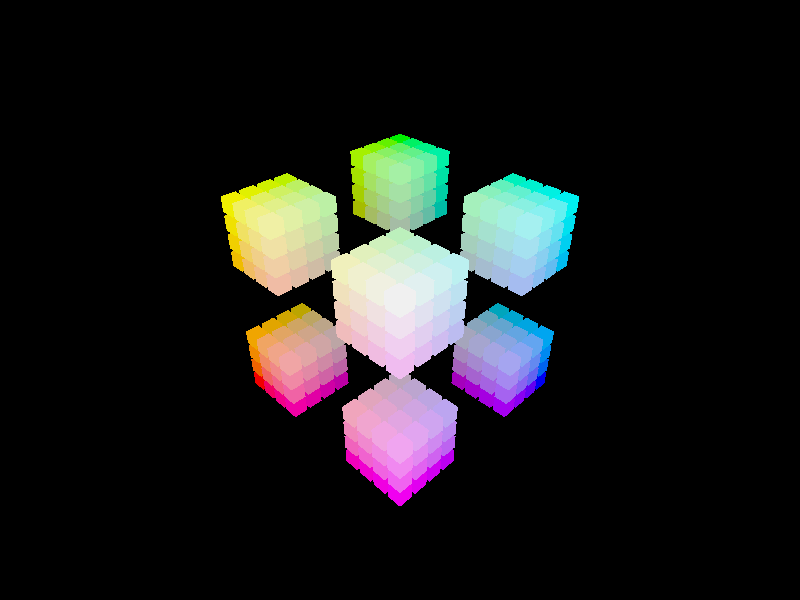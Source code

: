 #include "colors.inc"

#declare NodeFactor = 0.5;
#declare VoxelFactor = 0.8;
#declare Nx = 32;
#declare Ny = 32;
#declare Nz = 32;
#declare Px = 8;
#declare Py = 8;
#declare Pz = 8;

#declare NPx = Nx/Px;
#declare NPy = Ny/Py;
#declare NPz = Nz/Pz;
// X, Y, Z coordinates of current voxel (integer)
// Nx, Ny, Nz mesh dimensions (for FFT)
// Px, Py, Pz processor mesh dimensions
// Ox, Oy, Oz location of origin of volume decomposition model
// Dx, Dy, Dz location of origin of FFTZ decomposition model
// Delta interpolation variable (to take value from clock variable)
#macro Vol2FFTZ(X, Y, Z, Ox, Oy, Oz, Dx, Dy, Dz, Delta)
  #local Psx = floor(X/NPx);
  #local Psy = floor(Y/NPy);
  #local Psz = floor(Z/NPz);

  #local dx = mod(X, NPx);
  #local dy = mod(Y, NPy);
  #local dz = mod(Z, NPz);
  #local Pdx = floor(X/NPx);
  #local Pdy = floor(Y/NPy);
  #local Pdz = floor(((dy + NPy*dx)*Pz)/(NPx*NPy ));

  #local sX = Psx*NPx + NodeFactor*dx + Ox;
  #local sY = Psy*NPy + NodeFactor*dy + Oy;
  #local sZ = Psz*NPz + NodeFactor*dz + Oz;

  #local dX = Pdx*NPx + NodeFactor*dx + Dx;
  #local dY = Pdy*NPy + NodeFactor*dy + Dy;
  #local dZ = Pdz*Nz + NodeFactor*Z + Dz;

  #local iX = (1-Delta)*sX + Delta*dX;
  #local iY = (1-Delta)*sY + Delta*dY;
  #local iZ = (1-Delta)*sZ + Delta*dZ;
  box { 
        <0,0,0>,
        NodeFactor*VoxelFactor*<1, 1, 1>
        texture {
          pigment { color rgbft <X/Nx, Y/Ny, Z/Nz, 0, 0> }
          finish { ambient 0.9 specular 0.5 roughness 0.92 }
        }
        translate <iX, iY, iZ> 
  }
#end

// X, Y, Z coordinates of current voxel (integer)
// Nx, Ny, Nz mesh dimensions (for FFT)
// Px, Py, Pz processor mesh dimensions
// Ox, Oy, Oz location of origin of volume decomposition model
// Dx, Dy, Dz location of origin of FFTZ decomposition model
// Delta interpolation variable (to take value from clock variable)
#macro FFTZ2FFTY(X, Y, Z, Ox, Oy, Oz, Dx, Dy, Dz, Delta)
  #local dx = mod(X, NPx);
  #local dy = mod(Y, NPy);
  #local dz = mod(Z, NPz);

  #local Psx = floor(X/NPx);
  #local Psy = floor(Y/NPy);
  #local Psz = floor(((dy + NPy*dx)*Pz)/(NPx*NPy ));

  #local Pdx = floor(X/NPx);
  #local Pdy = floor(((dx + NPx*dz)*Py)/(NPx*NPz));
  #local Pdz = floor(Z/NPz);

  #local sX = Psx*NPx + NodeFactor*dx + Ox;
  #local sY = Psy*NPy + NodeFactor*dy + Oy;
  #local sZ = Psz*Nz + NodeFactor*Z + Oz;

  #local dX = Pdx*NPx + NodeFactor*dx + Dx;
  #local dY = Pdy*Ny + NodeFactor*Y + Dy;
  #local dZ = Pdz*NPz + NodeFactor*dz + Dz;

  #local iX = (1-Delta)*sX + Delta*dX;
  #local iY = (1-Delta)*sY + Delta*dY;
  #local iZ = (1-Delta)*sZ + Delta*dZ;
  box { 
        <0,0,0>,
        NodeFactor*VoxelFactor*<1, 1, 1>
        texture {
          pigment { color rgbft <X/Nx, Y/Ny, Z/Nz, 0, 0> }
          finish { ambient 0.9 specular 0.5 roughness 0.92 }
        }
        translate <iX, iY, iZ> 
  }
#end

// X, Y, Z coordinates of current voxel (integer)
// Nx, Ny, Nz mesh dimensions (for FFT)
// Px, Py, Pz processor mesh dimensions
// Ox, Oy, Oz location of origin of volume decomposition model
// Dx, Dy, Dz location of origin of FFTZ decomposition model
// Delta interpolation variable (to take value from clock variable)
#macro FFTY2FFTX(X, Y, Z, Ox, Oy, Oz, Dx, Dy, Dz, Delta)
  #local dx = mod(X, NPx);
  #local dy = mod(Y, NPy);
  #local dz = mod(Z, NPz);

  #local Psx = floor(X/NPx);
  #local Psy = floor(((dx + NPx*dz)*Py)/(NPx*NPz));
  #local Psz = floor(Z/NPz);


  #local Pdx = floor(((dy +NPy*dz)*Px)/(NPy*NPz));
  #local Pdy = floor(Y/NPy);
  #local Pdz = floor(Z/NPz);

  #local sX = Psx*NPx + NodeFactor*dx + Ox;
  #local sY = Psy*Ny + NodeFactor*Y + Oy;
  #local sZ = Psz*NPz + NodeFactor*dz + Oz;

  #local dX = Pdx*Nx + NodeFactor*X + Dx;
  #local dY = Pdy*NPy + NodeFactor*dy + Dy;
  #local dZ = Pdz*NPz + NodeFactor*dz + Dz;

  #local iX = (1-Delta)*sX + Delta*dX;
  #local iY = (1-Delta)*sY + Delta*dY;
  #local iZ = (1-Delta)*sZ + Delta*dZ;
  box { 
        <0,0,0>,
        NodeFactor*VoxelFactor*<1, 1, 1>
        texture {
          pigment { color rgbft <X/Nx, Y/Ny, Z/Nz, 0, 0> }
          finish { ambient 0.9 specular 0.5 roughness 0.92 }
        }
        translate <iX, iY, iZ> 
  }
#end

background { color Black }
#declare Px = 4;
#declare Py = 4;
#declare Pz = 4;
#declare Nx = 8;
#declare Ny = 8;
#declare Nz = 8;

//camera {
//  location <1.2*Px*Nx, 1.2*Py*Ny, 1.2*Pz*Nz>
//  look_at <Px*Nx/2, Py*Ny/2, Pz*Nz/2>
//}

#switch(3*clock)
  #range(0, 1)
    #declare LocClock = 3*clock;
    camera {
             location (1 - LocClock)*<1.5*Nx, 1.5*Ny, 1.5*Nz> + LocClock*<0.75*Px*Nx, 0.75*Py*Ny, Pz*Nz/2>
             look_at (1 - LocClock)*<.5*Nx, .5*Ny, .5*Nz> + LocClock*<.5*Nx, .5*Ny, Pz*Nz/2>
    }
  #break
  #range(1, 2)
    #declare LocClock = 3*clock - 1;
    camera {
             location (1 - LocClock)*<0.75*Px*Nx, 0.75*Py*Ny, Pz*Nz/2> + LocClock*<0.75*Px*Nx, Py*Ny/2, 0.75*Pz*Nz>
             look_at (1 - LocClock)*<.5*Nx, .5*Ny, .5*Pz*Nz> + LocClock*<.5*Nx, .5*Py*Ny, Nz/2>
    }
  #break
  #range(2, 3)
    #declare LocClock = 3*clock - 2;
    camera {
             location (1 - LocClock)*<0.75*Px*Nx, 0.5*Py*Ny, 0.75*Pz*Nz> + LocClock*<.5*Px*Nx, 0.75*Py*Ny, 0.75*Pz*Nz>
             look_at (1 - LocClock)*<.5*Nx, .5*Py*Ny, .5*Nz> + LocClock*<.5*Px*Nx, .5*Ny, Nz/2>
    }
  #break
#end
 
#declare IndexX = 0;
#while(IndexX < Nx)
  #declare IndexY = 0;
  #while(IndexY < Ny)
    #declare IndexZ = 0;
    #while(IndexZ < Nz)
      #switch (3*clock)
        #range(0, 1) 
          #declare LocClock = 3*clock;
          Vol2FFTZ(IndexX, IndexY, IndexZ, 0, 0, 0, 0, 0, 0, LocClock)
        #break
        #range(1, 2)
          #declare LocClock = (3*clock - 1);
          FFTZ2FFTY(IndexX, IndexY, IndexZ, 0, 0, 0, 0, 0, 0, LocClock)
        #break
        #range(2, 3)
          #declare LocClock = 3*clock - 2;
          FFTY2FFTX(IndexX, IndexY, IndexZ, 0, 0, 0, 0, 0, 0, LocClock)
        #break
      #end
      #declare IndexZ = IndexZ + 1;
    #end
    #declare IndexY = IndexY + 1;
  #end
  #declare IndexX = IndexX + 1;
#end


// light_source { <-4*Nx, -4*Ny, -4*Nz> color White }
//light_source { <4*Nx, 4*Ny, 4*Nz> color White }
// light_source { <4*Nx, 4*Ny, -4*Nz> color White }
